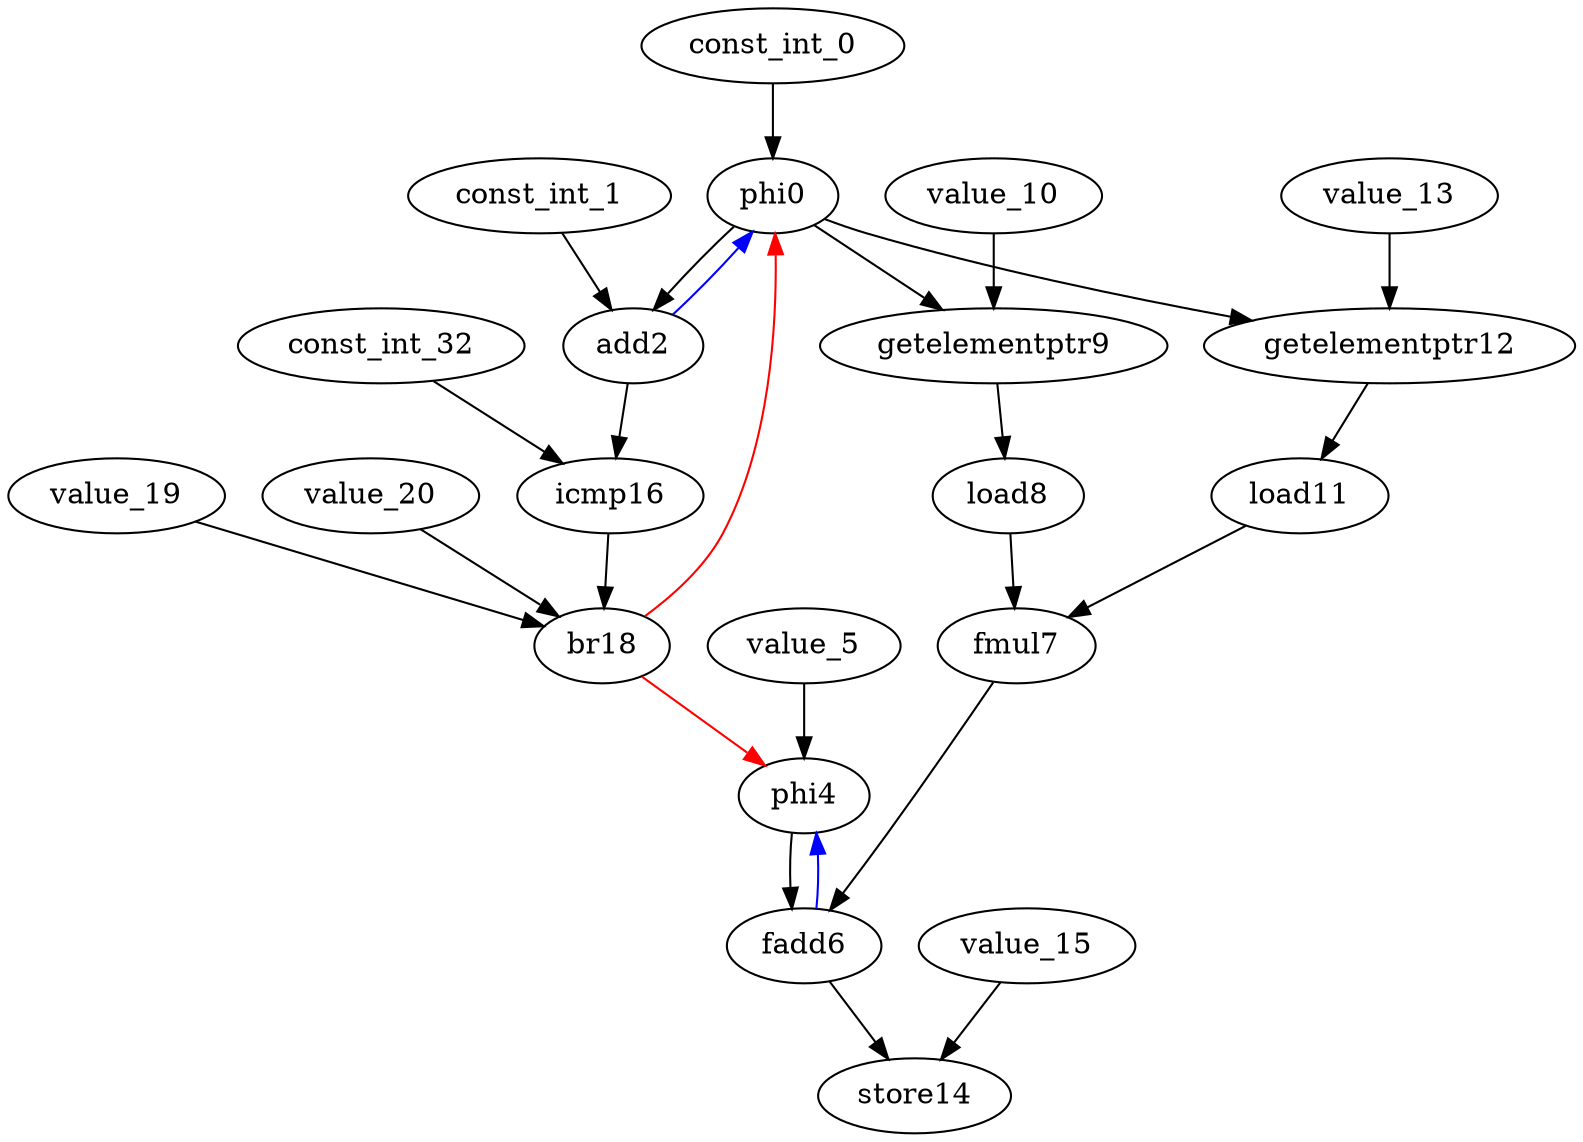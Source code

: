 digraph G {
    phi0 [earliestCycle=0, latestCycle=0];
    const_int_0 [earliestCycle=-1, latestCycle=-1];
    add2 [earliestCycle=1, latestCycle=3];
    const_int_1 [earliestCycle=-1, latestCycle=-1];
    phi4 [earliestCycle=0, latestCycle=3];
    value_5 [earliestCycle=-1, latestCycle=-1];
    fadd6 [earliestCycle=4, latestCycle=4];
    fmul7 [earliestCycle=3, latestCycle=3];
    load8 [earliestCycle=2, latestCycle=2];
    getelementptr9 [earliestCycle=1, latestCycle=1];
    value_10 [earliestCycle=-1, latestCycle=-1];
    load11 [earliestCycle=2, latestCycle=2];
    getelementptr12 [earliestCycle=1, latestCycle=1];
    value_13 [earliestCycle=-1, latestCycle=-1];
    store14 [earliestCycle=5, latestCycle=5];
    value_15 [earliestCycle=-1, latestCycle=-1];
    icmp16 [earliestCycle=2, latestCycle=4];
    const_int_32 [earliestCycle=-1, latestCycle=-1];
    br18 [earliestCycle=3, latestCycle=5];
    value_19 [earliestCycle=-1, latestCycle=-1];
    value_20 [earliestCycle=-1, latestCycle=-1];
edge [color=black]
    const_int_0 -> phi0;
    phi0 -> add2;
    const_int_1 -> add2;
    value_5 -> phi4;
    phi4 -> fadd6;
    value_10 -> getelementptr9;
    phi0 -> getelementptr9;
    getelementptr9 -> load8;
    load8 -> fmul7;
    value_13 -> getelementptr12;
    phi0 -> getelementptr12;
    getelementptr12 -> load11;
    load11 -> fmul7;
    fmul7 -> fadd6;
    fadd6 -> store14;
    value_15 -> store14;
    add2 -> icmp16;
    const_int_32 -> icmp16;
    icmp16 -> br18;
    value_19 -> br18;
    value_20 -> br18;
edge [color=blue]
    add2 -> phi0;
    fadd6 -> phi4;
edge [color=red]
    br18 -> phi0;
    br18 -> phi4;
}

